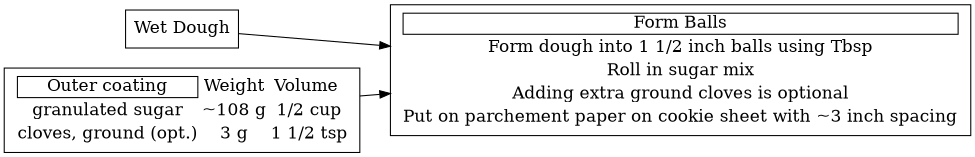 digraph "Form Balls" {
graph [ rankdir = "LR", ranksep = .4, size = 6.5];
node [ fontsize = "16" shape = "record" , colorscheme = dark28  ];

"WetDough" [label = "Wet Dough"];

"Coating" [
label = < <TABLE BORDER="0" CELLSPACING="4" CELLPADDING="0"><TR><TD  BORDER="1" port="f0">Outer coating</TD><TD>Weight</TD><TD>Volume </TD></TR>
<TR><TD BORDER="0" port="f1">granulated sugar</TD><TD>~108 g</TD><TD>1/2 cup</TD></TR>
<TR><TD BORDER="0">cloves, ground (opt.)</TD><TD>3 g</TD><TD>1 1/2 tsp</TD></TR>
</TABLE>> ];

"FormBalls" [
label = < <TABLE BORDER="0" CELLSPACING="4" CELLPADDING="0"><TR><TD  BORDER="1" port="f0"> Form Balls </TD></TR>
<TR><TD BORDER="0" >Form dough into 1 1/2 inch balls using Tbsp</TD></TR>
<TR><TD BORDER="0" >Roll in sugar mix</TD></TR>
<TR><TD BORDER="0" >Adding extra ground cloves is optional</TD></TR>
<TR><TD BORDER="0" >Put on parchement paper on cookie sheet with ~3 inch spacing</TD></TR>
</TABLE>> ];

WetDough -> FormBalls;
Coating -> FormBalls;


}
